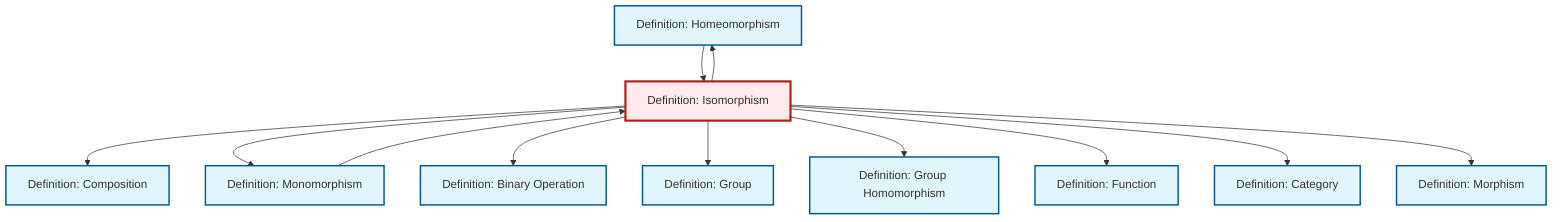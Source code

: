 graph TD
    classDef definition fill:#e1f5fe,stroke:#01579b,stroke-width:2px
    classDef theorem fill:#f3e5f5,stroke:#4a148c,stroke-width:2px
    classDef axiom fill:#fff3e0,stroke:#e65100,stroke-width:2px
    classDef example fill:#e8f5e9,stroke:#1b5e20,stroke-width:2px
    classDef current fill:#ffebee,stroke:#b71c1c,stroke-width:3px
    def-morphism["Definition: Morphism"]:::definition
    def-group["Definition: Group"]:::definition
    def-function["Definition: Function"]:::definition
    def-binary-operation["Definition: Binary Operation"]:::definition
    def-homomorphism["Definition: Group Homomorphism"]:::definition
    def-homeomorphism["Definition: Homeomorphism"]:::definition
    def-composition["Definition: Composition"]:::definition
    def-isomorphism["Definition: Isomorphism"]:::definition
    def-monomorphism["Definition: Monomorphism"]:::definition
    def-category["Definition: Category"]:::definition
    def-homeomorphism --> def-isomorphism
    def-isomorphism --> def-composition
    def-isomorphism --> def-monomorphism
    def-isomorphism --> def-binary-operation
    def-isomorphism --> def-homeomorphism
    def-isomorphism --> def-group
    def-isomorphism --> def-homomorphism
    def-isomorphism --> def-function
    def-isomorphism --> def-category
    def-isomorphism --> def-morphism
    def-monomorphism --> def-isomorphism
    class def-isomorphism current